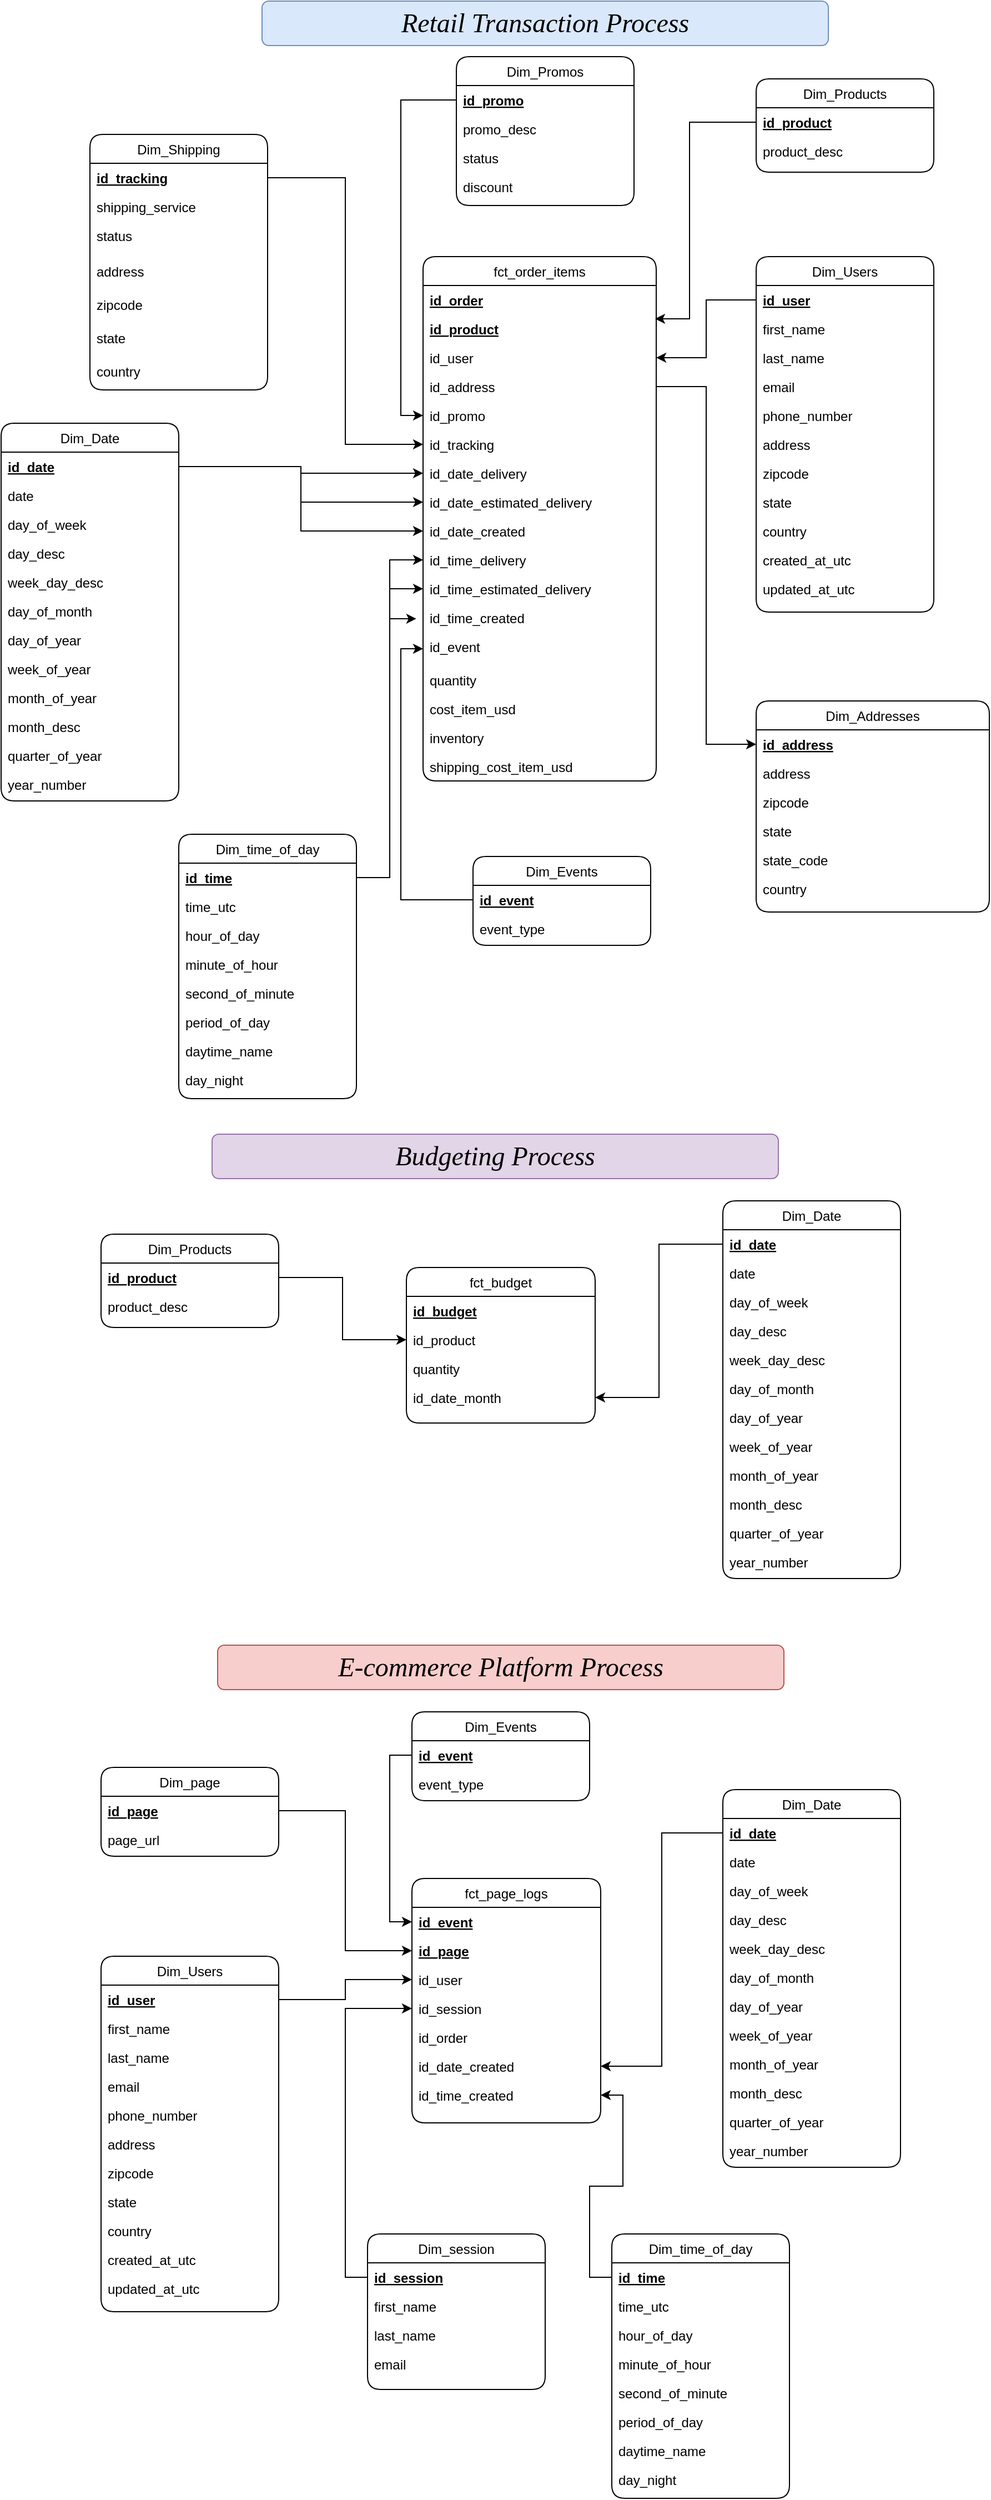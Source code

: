 <mxfile version="22.1.8" type="github">
  <diagram id="C5RBs43oDa-KdzZeNtuy" name="Page-1">
    <mxGraphModel dx="1434" dy="772" grid="1" gridSize="10" guides="1" tooltips="1" connect="1" arrows="1" fold="1" page="1" pageScale="1" pageWidth="1169" pageHeight="1654" background="none" math="0" shadow="0">
      <root>
        <mxCell id="WIyWlLk6GJQsqaUBKTNV-0" />
        <mxCell id="WIyWlLk6GJQsqaUBKTNV-1" parent="WIyWlLk6GJQsqaUBKTNV-0" />
        <mxCell id="zkfFHV4jXpPFQw0GAbJ--0" value="Dim_Users" style="swimlane;fontStyle=0;align=center;verticalAlign=top;childLayout=stackLayout;horizontal=1;startSize=26;horizontalStack=0;resizeParent=1;resizeLast=0;collapsible=1;marginBottom=0;rounded=1;shadow=0;strokeWidth=1;" parent="WIyWlLk6GJQsqaUBKTNV-1" vertex="1">
          <mxGeometry x="760" y="240" width="160" height="320" as="geometry">
            <mxRectangle x="230" y="140" width="160" height="26" as="alternateBounds" />
          </mxGeometry>
        </mxCell>
        <mxCell id="zkfFHV4jXpPFQw0GAbJ--1" value="id_user" style="text;align=left;verticalAlign=top;spacingLeft=4;spacingRight=4;overflow=hidden;rotatable=0;points=[[0,0.5],[1,0.5]];portConstraint=eastwest;fontStyle=5" parent="zkfFHV4jXpPFQw0GAbJ--0" vertex="1">
          <mxGeometry y="26" width="160" height="26" as="geometry" />
        </mxCell>
        <mxCell id="zkfFHV4jXpPFQw0GAbJ--2" value="first_name" style="text;align=left;verticalAlign=top;spacingLeft=4;spacingRight=4;overflow=hidden;rotatable=0;points=[[0,0.5],[1,0.5]];portConstraint=eastwest;rounded=0;shadow=0;html=0;" parent="zkfFHV4jXpPFQw0GAbJ--0" vertex="1">
          <mxGeometry y="52" width="160" height="26" as="geometry" />
        </mxCell>
        <mxCell id="zkfFHV4jXpPFQw0GAbJ--3" value="last_name" style="text;align=left;verticalAlign=top;spacingLeft=4;spacingRight=4;overflow=hidden;rotatable=0;points=[[0,0.5],[1,0.5]];portConstraint=eastwest;rounded=0;shadow=0;html=0;" parent="zkfFHV4jXpPFQw0GAbJ--0" vertex="1">
          <mxGeometry y="78" width="160" height="26" as="geometry" />
        </mxCell>
        <mxCell id="zkfFHV4jXpPFQw0GAbJ--5" value="email" style="text;align=left;verticalAlign=top;spacingLeft=4;spacingRight=4;overflow=hidden;rotatable=0;points=[[0,0.5],[1,0.5]];portConstraint=eastwest;" parent="zkfFHV4jXpPFQw0GAbJ--0" vertex="1">
          <mxGeometry y="104" width="160" height="26" as="geometry" />
        </mxCell>
        <mxCell id="i2FaCJpB0TcWr_fCpN1k-74" value="phone_number" style="text;align=left;verticalAlign=top;spacingLeft=4;spacingRight=4;overflow=hidden;rotatable=0;points=[[0,0.5],[1,0.5]];portConstraint=eastwest;" parent="zkfFHV4jXpPFQw0GAbJ--0" vertex="1">
          <mxGeometry y="130" width="160" height="26" as="geometry" />
        </mxCell>
        <mxCell id="i2FaCJpB0TcWr_fCpN1k-75" value="address" style="text;align=left;verticalAlign=top;spacingLeft=4;spacingRight=4;overflow=hidden;rotatable=0;points=[[0,0.5],[1,0.5]];portConstraint=eastwest;" parent="zkfFHV4jXpPFQw0GAbJ--0" vertex="1">
          <mxGeometry y="156" width="160" height="26" as="geometry" />
        </mxCell>
        <mxCell id="i2FaCJpB0TcWr_fCpN1k-76" value="zipcode" style="text;align=left;verticalAlign=top;spacingLeft=4;spacingRight=4;overflow=hidden;rotatable=0;points=[[0,0.5],[1,0.5]];portConstraint=eastwest;rounded=0;shadow=0;html=0;" parent="zkfFHV4jXpPFQw0GAbJ--0" vertex="1">
          <mxGeometry y="182" width="160" height="26" as="geometry" />
        </mxCell>
        <mxCell id="i2FaCJpB0TcWr_fCpN1k-77" value="state" style="text;align=left;verticalAlign=top;spacingLeft=4;spacingRight=4;overflow=hidden;rotatable=0;points=[[0,0.5],[1,0.5]];portConstraint=eastwest;rounded=0;shadow=0;html=0;" parent="zkfFHV4jXpPFQw0GAbJ--0" vertex="1">
          <mxGeometry y="208" width="160" height="26" as="geometry" />
        </mxCell>
        <mxCell id="i2FaCJpB0TcWr_fCpN1k-78" value="country" style="text;align=left;verticalAlign=top;spacingLeft=4;spacingRight=4;overflow=hidden;rotatable=0;points=[[0,0.5],[1,0.5]];portConstraint=eastwest;rounded=0;shadow=0;html=0;" parent="zkfFHV4jXpPFQw0GAbJ--0" vertex="1">
          <mxGeometry y="234" width="160" height="26" as="geometry" />
        </mxCell>
        <mxCell id="i2FaCJpB0TcWr_fCpN1k-79" value="created_at_utc" style="text;align=left;verticalAlign=top;spacingLeft=4;spacingRight=4;overflow=hidden;rotatable=0;points=[[0,0.5],[1,0.5]];portConstraint=eastwest;rounded=0;shadow=0;html=0;" parent="zkfFHV4jXpPFQw0GAbJ--0" vertex="1">
          <mxGeometry y="260" width="160" height="26" as="geometry" />
        </mxCell>
        <mxCell id="i2FaCJpB0TcWr_fCpN1k-80" value="updated_at_utc" style="text;align=left;verticalAlign=top;spacingLeft=4;spacingRight=4;overflow=hidden;rotatable=0;points=[[0,0.5],[1,0.5]];portConstraint=eastwest;rounded=0;shadow=0;html=0;" parent="zkfFHV4jXpPFQw0GAbJ--0" vertex="1">
          <mxGeometry y="286" width="160" height="26" as="geometry" />
        </mxCell>
        <mxCell id="zkfFHV4jXpPFQw0GAbJ--6" value="Dim_Promos" style="swimlane;fontStyle=0;align=center;verticalAlign=top;childLayout=stackLayout;horizontal=1;startSize=26;horizontalStack=0;resizeParent=1;resizeLast=0;collapsible=1;marginBottom=0;rounded=1;shadow=0;strokeWidth=1;" parent="WIyWlLk6GJQsqaUBKTNV-1" vertex="1">
          <mxGeometry x="490" y="60" width="160" height="134" as="geometry">
            <mxRectangle x="130" y="380" width="160" height="26" as="alternateBounds" />
          </mxGeometry>
        </mxCell>
        <mxCell id="zkfFHV4jXpPFQw0GAbJ--7" value="id_promo" style="text;align=left;verticalAlign=top;spacingLeft=4;spacingRight=4;overflow=hidden;rotatable=0;points=[[0,0.5],[1,0.5]];portConstraint=eastwest;fontStyle=5" parent="zkfFHV4jXpPFQw0GAbJ--6" vertex="1">
          <mxGeometry y="26" width="160" height="26" as="geometry" />
        </mxCell>
        <mxCell id="zkfFHV4jXpPFQw0GAbJ--8" value="promo_desc" style="text;align=left;verticalAlign=top;spacingLeft=4;spacingRight=4;overflow=hidden;rotatable=0;points=[[0,0.5],[1,0.5]];portConstraint=eastwest;rounded=0;shadow=0;html=0;" parent="zkfFHV4jXpPFQw0GAbJ--6" vertex="1">
          <mxGeometry y="52" width="160" height="26" as="geometry" />
        </mxCell>
        <mxCell id="zkfFHV4jXpPFQw0GAbJ--10" value="status" style="text;align=left;verticalAlign=top;spacingLeft=4;spacingRight=4;overflow=hidden;rotatable=0;points=[[0,0.5],[1,0.5]];portConstraint=eastwest;fontStyle=0" parent="zkfFHV4jXpPFQw0GAbJ--6" vertex="1">
          <mxGeometry y="78" width="160" height="26" as="geometry" />
        </mxCell>
        <mxCell id="zkfFHV4jXpPFQw0GAbJ--11" value="discount" style="text;align=left;verticalAlign=top;spacingLeft=4;spacingRight=4;overflow=hidden;rotatable=0;points=[[0,0.5],[1,0.5]];portConstraint=eastwest;fillColor=none;fontColor=#080808;" parent="zkfFHV4jXpPFQw0GAbJ--6" vertex="1">
          <mxGeometry y="104" width="160" height="26" as="geometry" />
        </mxCell>
        <mxCell id="zkfFHV4jXpPFQw0GAbJ--13" value="Dim_Products" style="swimlane;fontStyle=0;align=center;verticalAlign=top;childLayout=stackLayout;horizontal=1;startSize=26;horizontalStack=0;resizeParent=1;resizeLast=0;collapsible=1;marginBottom=0;rounded=1;shadow=0;strokeWidth=1;" parent="WIyWlLk6GJQsqaUBKTNV-1" vertex="1">
          <mxGeometry x="760" y="80" width="160" height="84" as="geometry">
            <mxRectangle x="340" y="380" width="170" height="26" as="alternateBounds" />
          </mxGeometry>
        </mxCell>
        <mxCell id="zkfFHV4jXpPFQw0GAbJ--14" value="id_product" style="text;align=left;verticalAlign=top;spacingLeft=4;spacingRight=4;overflow=hidden;rotatable=0;points=[[0,0.5],[1,0.5]];portConstraint=eastwest;fontStyle=5" parent="zkfFHV4jXpPFQw0GAbJ--13" vertex="1">
          <mxGeometry y="26" width="160" height="26" as="geometry" />
        </mxCell>
        <mxCell id="i2FaCJpB0TcWr_fCpN1k-72" value="product_desc" style="text;align=left;verticalAlign=top;spacingLeft=4;spacingRight=4;overflow=hidden;rotatable=0;points=[[0,0.5],[1,0.5]];portConstraint=eastwest;" parent="zkfFHV4jXpPFQw0GAbJ--13" vertex="1">
          <mxGeometry y="52" width="160" height="26" as="geometry" />
        </mxCell>
        <mxCell id="zkfFHV4jXpPFQw0GAbJ--17" value="Dim_Shipping" style="swimlane;fontStyle=0;align=center;verticalAlign=top;childLayout=stackLayout;horizontal=1;startSize=26;horizontalStack=0;resizeParent=1;resizeLast=0;collapsible=1;marginBottom=0;rounded=1;shadow=0;strokeWidth=1;" parent="WIyWlLk6GJQsqaUBKTNV-1" vertex="1">
          <mxGeometry x="160" y="130" width="160" height="230" as="geometry">
            <mxRectangle x="550" y="140" width="160" height="26" as="alternateBounds" />
          </mxGeometry>
        </mxCell>
        <mxCell id="zkfFHV4jXpPFQw0GAbJ--18" value="id_tracking" style="text;align=left;verticalAlign=top;spacingLeft=4;spacingRight=4;overflow=hidden;rotatable=0;points=[[0,0.5],[1,0.5]];portConstraint=eastwest;fontStyle=5" parent="zkfFHV4jXpPFQw0GAbJ--17" vertex="1">
          <mxGeometry y="26" width="160" height="26" as="geometry" />
        </mxCell>
        <mxCell id="zkfFHV4jXpPFQw0GAbJ--19" value="shipping_service" style="text;align=left;verticalAlign=top;spacingLeft=4;spacingRight=4;overflow=hidden;rotatable=0;points=[[0,0.5],[1,0.5]];portConstraint=eastwest;rounded=0;shadow=0;html=0;" parent="zkfFHV4jXpPFQw0GAbJ--17" vertex="1">
          <mxGeometry y="52" width="160" height="26" as="geometry" />
        </mxCell>
        <mxCell id="zkfFHV4jXpPFQw0GAbJ--20" value="status" style="text;align=left;verticalAlign=top;spacingLeft=4;spacingRight=4;overflow=hidden;rotatable=0;points=[[0,0.5],[1,0.5]];portConstraint=eastwest;rounded=0;shadow=0;html=0;" parent="zkfFHV4jXpPFQw0GAbJ--17" vertex="1">
          <mxGeometry y="78" width="160" height="32" as="geometry" />
        </mxCell>
        <mxCell id="lI-WsEFIjH9o6tWNf5eX-2" value="address" style="text;align=left;verticalAlign=top;spacingLeft=4;spacingRight=4;overflow=hidden;rotatable=0;points=[[0,0.5],[1,0.5]];portConstraint=eastwest;rounded=0;shadow=0;html=0;" parent="zkfFHV4jXpPFQw0GAbJ--17" vertex="1">
          <mxGeometry y="110" width="160" height="30" as="geometry" />
        </mxCell>
        <mxCell id="lI-WsEFIjH9o6tWNf5eX-3" value="zipcode" style="text;align=left;verticalAlign=top;spacingLeft=4;spacingRight=4;overflow=hidden;rotatable=0;points=[[0,0.5],[1,0.5]];portConstraint=eastwest;rounded=0;shadow=0;html=0;" parent="zkfFHV4jXpPFQw0GAbJ--17" vertex="1">
          <mxGeometry y="140" width="160" height="30" as="geometry" />
        </mxCell>
        <mxCell id="lI-WsEFIjH9o6tWNf5eX-4" value="state" style="text;align=left;verticalAlign=top;spacingLeft=4;spacingRight=4;overflow=hidden;rotatable=0;points=[[0,0.5],[1,0.5]];portConstraint=eastwest;rounded=0;shadow=0;html=0;" parent="zkfFHV4jXpPFQw0GAbJ--17" vertex="1">
          <mxGeometry y="170" width="160" height="30" as="geometry" />
        </mxCell>
        <mxCell id="lI-WsEFIjH9o6tWNf5eX-5" value="country" style="text;align=left;verticalAlign=top;spacingLeft=4;spacingRight=4;overflow=hidden;rotatable=0;points=[[0,0.5],[1,0.5]];portConstraint=eastwest;rounded=0;shadow=0;html=0;" parent="zkfFHV4jXpPFQw0GAbJ--17" vertex="1">
          <mxGeometry y="200" width="160" height="18" as="geometry" />
        </mxCell>
        <mxCell id="i2FaCJpB0TcWr_fCpN1k-39" value="Dim_Addresses" style="swimlane;fontStyle=0;align=center;verticalAlign=top;childLayout=stackLayout;horizontal=1;startSize=26;horizontalStack=0;resizeParent=1;resizeLast=0;collapsible=1;marginBottom=0;rounded=1;shadow=0;strokeWidth=1;" parent="WIyWlLk6GJQsqaUBKTNV-1" vertex="1">
          <mxGeometry x="760" y="640" width="210" height="190" as="geometry">
            <mxRectangle x="550" y="140" width="160" height="26" as="alternateBounds" />
          </mxGeometry>
        </mxCell>
        <mxCell id="i2FaCJpB0TcWr_fCpN1k-40" value="id_address" style="text;align=left;verticalAlign=top;spacingLeft=4;spacingRight=4;overflow=hidden;rotatable=0;points=[[0,0.5],[1,0.5]];portConstraint=eastwest;fontStyle=5" parent="i2FaCJpB0TcWr_fCpN1k-39" vertex="1">
          <mxGeometry y="26" width="210" height="26" as="geometry" />
        </mxCell>
        <mxCell id="i2FaCJpB0TcWr_fCpN1k-41" value="address" style="text;align=left;verticalAlign=top;spacingLeft=4;spacingRight=4;overflow=hidden;rotatable=0;points=[[0,0.5],[1,0.5]];portConstraint=eastwest;rounded=0;shadow=0;html=0;" parent="i2FaCJpB0TcWr_fCpN1k-39" vertex="1">
          <mxGeometry y="52" width="210" height="26" as="geometry" />
        </mxCell>
        <mxCell id="i2FaCJpB0TcWr_fCpN1k-42" value="zipcode" style="text;align=left;verticalAlign=top;spacingLeft=4;spacingRight=4;overflow=hidden;rotatable=0;points=[[0,0.5],[1,0.5]];portConstraint=eastwest;rounded=0;shadow=0;html=0;" parent="i2FaCJpB0TcWr_fCpN1k-39" vertex="1">
          <mxGeometry y="78" width="210" height="26" as="geometry" />
        </mxCell>
        <mxCell id="i2FaCJpB0TcWr_fCpN1k-43" value="state" style="text;align=left;verticalAlign=top;spacingLeft=4;spacingRight=4;overflow=hidden;rotatable=0;points=[[0,0.5],[1,0.5]];portConstraint=eastwest;rounded=0;shadow=0;html=0;" parent="i2FaCJpB0TcWr_fCpN1k-39" vertex="1">
          <mxGeometry y="104" width="210" height="26" as="geometry" />
        </mxCell>
        <mxCell id="i2FaCJpB0TcWr_fCpN1k-44" value="state_code" style="text;align=left;verticalAlign=top;spacingLeft=4;spacingRight=4;overflow=hidden;rotatable=0;points=[[0,0.5],[1,0.5]];portConstraint=eastwest;rounded=0;shadow=0;html=0;" parent="i2FaCJpB0TcWr_fCpN1k-39" vertex="1">
          <mxGeometry y="130" width="210" height="26" as="geometry" />
        </mxCell>
        <mxCell id="zwjrpBFtv3mf3SSOhnHo-60" value="country" style="text;align=left;verticalAlign=top;spacingLeft=4;spacingRight=4;overflow=hidden;rotatable=0;points=[[0,0.5],[1,0.5]];portConstraint=eastwest;rounded=0;shadow=0;html=0;" vertex="1" parent="i2FaCJpB0TcWr_fCpN1k-39">
          <mxGeometry y="156" width="210" height="26" as="geometry" />
        </mxCell>
        <mxCell id="i2FaCJpB0TcWr_fCpN1k-81" value="Dim_Date" style="swimlane;fontStyle=0;align=center;verticalAlign=top;childLayout=stackLayout;horizontal=1;startSize=26;horizontalStack=0;resizeParent=1;resizeLast=0;collapsible=1;marginBottom=0;rounded=1;shadow=0;strokeWidth=1;" parent="WIyWlLk6GJQsqaUBKTNV-1" vertex="1">
          <mxGeometry x="80" y="390" width="160" height="340" as="geometry">
            <mxRectangle x="230" y="140" width="160" height="26" as="alternateBounds" />
          </mxGeometry>
        </mxCell>
        <mxCell id="i2FaCJpB0TcWr_fCpN1k-82" value="id_date" style="text;align=left;verticalAlign=top;spacingLeft=4;spacingRight=4;overflow=hidden;rotatable=0;points=[[0,0.5],[1,0.5]];portConstraint=eastwest;fontStyle=5" parent="i2FaCJpB0TcWr_fCpN1k-81" vertex="1">
          <mxGeometry y="26" width="160" height="26" as="geometry" />
        </mxCell>
        <mxCell id="i2FaCJpB0TcWr_fCpN1k-83" value="date" style="text;align=left;verticalAlign=top;spacingLeft=4;spacingRight=4;overflow=hidden;rotatable=0;points=[[0,0.5],[1,0.5]];portConstraint=eastwest;rounded=0;shadow=0;html=0;" parent="i2FaCJpB0TcWr_fCpN1k-81" vertex="1">
          <mxGeometry y="52" width="160" height="26" as="geometry" />
        </mxCell>
        <mxCell id="i2FaCJpB0TcWr_fCpN1k-84" value="day_of_week" style="text;align=left;verticalAlign=top;spacingLeft=4;spacingRight=4;overflow=hidden;rotatable=0;points=[[0,0.5],[1,0.5]];portConstraint=eastwest;rounded=0;shadow=0;html=0;" parent="i2FaCJpB0TcWr_fCpN1k-81" vertex="1">
          <mxGeometry y="78" width="160" height="26" as="geometry" />
        </mxCell>
        <mxCell id="i2FaCJpB0TcWr_fCpN1k-85" value="day_desc" style="text;align=left;verticalAlign=top;spacingLeft=4;spacingRight=4;overflow=hidden;rotatable=0;points=[[0,0.5],[1,0.5]];portConstraint=eastwest;" parent="i2FaCJpB0TcWr_fCpN1k-81" vertex="1">
          <mxGeometry y="104" width="160" height="26" as="geometry" />
        </mxCell>
        <mxCell id="i2FaCJpB0TcWr_fCpN1k-86" value="week_day_desc" style="text;align=left;verticalAlign=top;spacingLeft=4;spacingRight=4;overflow=hidden;rotatable=0;points=[[0,0.5],[1,0.5]];portConstraint=eastwest;" parent="i2FaCJpB0TcWr_fCpN1k-81" vertex="1">
          <mxGeometry y="130" width="160" height="26" as="geometry" />
        </mxCell>
        <mxCell id="i2FaCJpB0TcWr_fCpN1k-87" value="day_of_month" style="text;align=left;verticalAlign=top;spacingLeft=4;spacingRight=4;overflow=hidden;rotatable=0;points=[[0,0.5],[1,0.5]];portConstraint=eastwest;" parent="i2FaCJpB0TcWr_fCpN1k-81" vertex="1">
          <mxGeometry y="156" width="160" height="26" as="geometry" />
        </mxCell>
        <mxCell id="i2FaCJpB0TcWr_fCpN1k-88" value="day_of_year" style="text;align=left;verticalAlign=top;spacingLeft=4;spacingRight=4;overflow=hidden;rotatable=0;points=[[0,0.5],[1,0.5]];portConstraint=eastwest;rounded=0;shadow=0;html=0;" parent="i2FaCJpB0TcWr_fCpN1k-81" vertex="1">
          <mxGeometry y="182" width="160" height="26" as="geometry" />
        </mxCell>
        <mxCell id="seoVJXVOzfk40BGgLGnf-0" value="week_of_year" style="text;align=left;verticalAlign=top;spacingLeft=4;spacingRight=4;overflow=hidden;rotatable=0;points=[[0,0.5],[1,0.5]];portConstraint=eastwest;rounded=0;shadow=0;html=0;" parent="i2FaCJpB0TcWr_fCpN1k-81" vertex="1">
          <mxGeometry y="208" width="160" height="26" as="geometry" />
        </mxCell>
        <mxCell id="seoVJXVOzfk40BGgLGnf-2" value="month_of_year" style="text;align=left;verticalAlign=top;spacingLeft=4;spacingRight=4;overflow=hidden;rotatable=0;points=[[0,0.5],[1,0.5]];portConstraint=eastwest;rounded=0;shadow=0;html=0;" parent="i2FaCJpB0TcWr_fCpN1k-81" vertex="1">
          <mxGeometry y="234" width="160" height="26" as="geometry" />
        </mxCell>
        <mxCell id="seoVJXVOzfk40BGgLGnf-3" value="month_desc" style="text;align=left;verticalAlign=top;spacingLeft=4;spacingRight=4;overflow=hidden;rotatable=0;points=[[0,0.5],[1,0.5]];portConstraint=eastwest;rounded=0;shadow=0;html=0;" parent="i2FaCJpB0TcWr_fCpN1k-81" vertex="1">
          <mxGeometry y="260" width="160" height="26" as="geometry" />
        </mxCell>
        <mxCell id="seoVJXVOzfk40BGgLGnf-1" value="quarter_of_year" style="text;align=left;verticalAlign=top;spacingLeft=4;spacingRight=4;overflow=hidden;rotatable=0;points=[[0,0.5],[1,0.5]];portConstraint=eastwest;rounded=0;shadow=0;html=0;" parent="i2FaCJpB0TcWr_fCpN1k-81" vertex="1">
          <mxGeometry y="286" width="160" height="26" as="geometry" />
        </mxCell>
        <mxCell id="seoVJXVOzfk40BGgLGnf-4" value="year_number" style="text;align=left;verticalAlign=top;spacingLeft=4;spacingRight=4;overflow=hidden;rotatable=0;points=[[0,0.5],[1,0.5]];portConstraint=eastwest;rounded=0;shadow=0;html=0;" parent="i2FaCJpB0TcWr_fCpN1k-81" vertex="1">
          <mxGeometry y="312" width="160" height="26" as="geometry" />
        </mxCell>
        <mxCell id="i2FaCJpB0TcWr_fCpN1k-115" value="" style="group;labelBackgroundColor=#1d29d3;" parent="WIyWlLk6GJQsqaUBKTNV-1" vertex="1" connectable="0">
          <mxGeometry x="410" y="240" width="260" height="470" as="geometry" />
        </mxCell>
        <mxCell id="i2FaCJpB0TcWr_fCpN1k-28" value="fct_order_items" style="swimlane;fontStyle=0;align=center;verticalAlign=top;childLayout=stackLayout;horizontal=1;startSize=26;horizontalStack=0;resizeParent=1;resizeLast=0;collapsible=1;marginBottom=0;rounded=1;shadow=0;strokeWidth=1;labelBackgroundColor=none;labelBorderColor=none;" parent="i2FaCJpB0TcWr_fCpN1k-115" vertex="1">
          <mxGeometry x="50" width="210" height="472" as="geometry">
            <mxRectangle x="550" y="140" width="160" height="26" as="alternateBounds" />
          </mxGeometry>
        </mxCell>
        <mxCell id="i2FaCJpB0TcWr_fCpN1k-29" value="id_order" style="text;align=left;verticalAlign=top;spacingLeft=4;spacingRight=4;overflow=hidden;rotatable=0;points=[[0,0.5],[1,0.5]];portConstraint=eastwest;fontStyle=5" parent="i2FaCJpB0TcWr_fCpN1k-28" vertex="1">
          <mxGeometry y="26" width="210" height="26" as="geometry" />
        </mxCell>
        <mxCell id="i2FaCJpB0TcWr_fCpN1k-30" value="id_product" style="text;align=left;verticalAlign=top;spacingLeft=4;spacingRight=4;overflow=hidden;rotatable=0;points=[[0,0.5],[1,0.5]];portConstraint=eastwest;rounded=0;shadow=0;html=0;fontStyle=5" parent="i2FaCJpB0TcWr_fCpN1k-28" vertex="1">
          <mxGeometry y="52" width="210" height="26" as="geometry" />
        </mxCell>
        <mxCell id="i2FaCJpB0TcWr_fCpN1k-31" value="id_user" style="text;align=left;verticalAlign=top;spacingLeft=4;spacingRight=4;overflow=hidden;rotatable=0;points=[[0,0.5],[1,0.5]];portConstraint=eastwest;rounded=0;shadow=0;html=0;" parent="i2FaCJpB0TcWr_fCpN1k-28" vertex="1">
          <mxGeometry y="78" width="210" height="26" as="geometry" />
        </mxCell>
        <mxCell id="i2FaCJpB0TcWr_fCpN1k-32" value="id_address" style="text;align=left;verticalAlign=top;spacingLeft=4;spacingRight=4;overflow=hidden;rotatable=0;points=[[0,0.5],[1,0.5]];portConstraint=eastwest;rounded=0;shadow=0;html=0;" parent="i2FaCJpB0TcWr_fCpN1k-28" vertex="1">
          <mxGeometry y="104" width="210" height="26" as="geometry" />
        </mxCell>
        <mxCell id="i2FaCJpB0TcWr_fCpN1k-33" value="id_promo" style="text;align=left;verticalAlign=top;spacingLeft=4;spacingRight=4;overflow=hidden;rotatable=0;points=[[0,0.5],[1,0.5]];portConstraint=eastwest;rounded=0;shadow=0;html=0;" parent="i2FaCJpB0TcWr_fCpN1k-28" vertex="1">
          <mxGeometry y="130" width="210" height="26" as="geometry" />
        </mxCell>
        <mxCell id="i2FaCJpB0TcWr_fCpN1k-36" value="id_tracking" style="text;align=left;verticalAlign=top;spacingLeft=4;spacingRight=4;overflow=hidden;rotatable=0;points=[[0,0.5],[1,0.5]];portConstraint=eastwest;" parent="i2FaCJpB0TcWr_fCpN1k-28" vertex="1">
          <mxGeometry y="156" width="210" height="26" as="geometry" />
        </mxCell>
        <mxCell id="i2FaCJpB0TcWr_fCpN1k-35" value="id_date_delivery" style="text;align=left;verticalAlign=top;spacingLeft=4;spacingRight=4;overflow=hidden;rotatable=0;points=[[0,0.5],[1,0.5]];portConstraint=eastwest;" parent="i2FaCJpB0TcWr_fCpN1k-28" vertex="1">
          <mxGeometry y="182" width="210" height="26" as="geometry" />
        </mxCell>
        <mxCell id="i2FaCJpB0TcWr_fCpN1k-37" value="id_date_estimated_delivery" style="text;align=left;verticalAlign=top;spacingLeft=4;spacingRight=4;overflow=hidden;rotatable=0;points=[[0,0.5],[1,0.5]];portConstraint=eastwest;" parent="i2FaCJpB0TcWr_fCpN1k-28" vertex="1">
          <mxGeometry y="208" width="210" height="26" as="geometry" />
        </mxCell>
        <mxCell id="i2FaCJpB0TcWr_fCpN1k-49" value="id_date_created" style="text;align=left;verticalAlign=top;spacingLeft=4;spacingRight=4;overflow=hidden;rotatable=0;points=[[0,0.5],[1,0.5]];portConstraint=eastwest;strokeColor=none;" parent="i2FaCJpB0TcWr_fCpN1k-28" vertex="1">
          <mxGeometry y="234" width="210" height="26" as="geometry" />
        </mxCell>
        <mxCell id="mUMttFHbYUwzxIuWsMn8-22" value="id_time_delivery" style="text;align=left;verticalAlign=top;spacingLeft=4;spacingRight=4;overflow=hidden;rotatable=0;points=[[0,0.5],[1,0.5]];portConstraint=eastwest;" parent="i2FaCJpB0TcWr_fCpN1k-28" vertex="1">
          <mxGeometry y="260" width="210" height="26" as="geometry" />
        </mxCell>
        <mxCell id="mUMttFHbYUwzxIuWsMn8-23" value="id_time_estimated_delivery" style="text;align=left;verticalAlign=top;spacingLeft=4;spacingRight=4;overflow=hidden;rotatable=0;points=[[0,0.5],[1,0.5]];portConstraint=eastwest;" parent="i2FaCJpB0TcWr_fCpN1k-28" vertex="1">
          <mxGeometry y="286" width="210" height="26" as="geometry" />
        </mxCell>
        <mxCell id="mUMttFHbYUwzxIuWsMn8-24" value="id_time_created" style="text;align=left;verticalAlign=top;spacingLeft=4;spacingRight=4;overflow=hidden;rotatable=0;points=[[0,0.5],[1,0.5]];portConstraint=eastwest;strokeColor=none;" parent="i2FaCJpB0TcWr_fCpN1k-28" vertex="1">
          <mxGeometry y="312" width="210" height="26" as="geometry" />
        </mxCell>
        <mxCell id="i2FaCJpB0TcWr_fCpN1k-164" value="id_event" style="text;align=left;verticalAlign=top;spacingLeft=4;spacingRight=4;overflow=hidden;rotatable=0;points=[[0,0.5],[1,0.5]];portConstraint=eastwest;strokeColor=none;" parent="i2FaCJpB0TcWr_fCpN1k-28" vertex="1">
          <mxGeometry y="338" width="210" height="30" as="geometry" />
        </mxCell>
        <mxCell id="i2FaCJpB0TcWr_fCpN1k-158" value="quantity" style="text;align=left;verticalAlign=top;spacingLeft=4;spacingRight=4;overflow=hidden;rotatable=0;points=[[0,0.5],[1,0.5]];portConstraint=eastwest;strokeColor=none;" parent="i2FaCJpB0TcWr_fCpN1k-28" vertex="1">
          <mxGeometry y="368" width="210" height="26" as="geometry" />
        </mxCell>
        <mxCell id="i2FaCJpB0TcWr_fCpN1k-159" value="cost_item_usd" style="text;align=left;verticalAlign=top;spacingLeft=4;spacingRight=4;overflow=hidden;rotatable=0;points=[[0,0.5],[1,0.5]];portConstraint=eastwest;" parent="i2FaCJpB0TcWr_fCpN1k-28" vertex="1">
          <mxGeometry y="394" width="210" height="26" as="geometry" />
        </mxCell>
        <mxCell id="i2FaCJpB0TcWr_fCpN1k-160" value="inventory" style="text;align=left;verticalAlign=top;spacingLeft=4;spacingRight=4;overflow=hidden;rotatable=0;points=[[0,0.5],[1,0.5]];portConstraint=eastwest;" parent="i2FaCJpB0TcWr_fCpN1k-28" vertex="1">
          <mxGeometry y="420" width="210" height="26" as="geometry" />
        </mxCell>
        <mxCell id="i2FaCJpB0TcWr_fCpN1k-162" value="shipping_cost_item_usd" style="text;align=left;verticalAlign=top;spacingLeft=4;spacingRight=4;overflow=hidden;rotatable=0;points=[[0,0.5],[1,0.5]];portConstraint=eastwest;" parent="i2FaCJpB0TcWr_fCpN1k-28" vertex="1">
          <mxGeometry y="446" width="210" height="26" as="geometry" />
        </mxCell>
        <mxCell id="i2FaCJpB0TcWr_fCpN1k-118" style="edgeStyle=orthogonalEdgeStyle;rounded=0;orthogonalLoop=1;jettySize=auto;html=1;exitX=1;exitY=0.5;exitDx=0;exitDy=0;entryX=0;entryY=0.5;entryDx=0;entryDy=0;" parent="WIyWlLk6GJQsqaUBKTNV-1" source="i2FaCJpB0TcWr_fCpN1k-32" target="i2FaCJpB0TcWr_fCpN1k-40" edge="1">
          <mxGeometry relative="1" as="geometry" />
        </mxCell>
        <mxCell id="i2FaCJpB0TcWr_fCpN1k-137" value="Dim_Events" style="swimlane;fontStyle=0;align=center;verticalAlign=top;childLayout=stackLayout;horizontal=1;startSize=26;horizontalStack=0;resizeParent=1;resizeLast=0;collapsible=1;marginBottom=0;rounded=1;shadow=0;strokeWidth=1;" parent="WIyWlLk6GJQsqaUBKTNV-1" vertex="1">
          <mxGeometry x="450" y="1550" width="160" height="80" as="geometry">
            <mxRectangle x="230" y="140" width="160" height="26" as="alternateBounds" />
          </mxGeometry>
        </mxCell>
        <mxCell id="i2FaCJpB0TcWr_fCpN1k-138" value="id_event" style="text;align=left;verticalAlign=top;spacingLeft=4;spacingRight=4;overflow=hidden;rotatable=0;points=[[0,0.5],[1,0.5]];portConstraint=eastwest;fontStyle=5" parent="i2FaCJpB0TcWr_fCpN1k-137" vertex="1">
          <mxGeometry y="26" width="160" height="26" as="geometry" />
        </mxCell>
        <mxCell id="i2FaCJpB0TcWr_fCpN1k-140" value="event_type" style="text;align=left;verticalAlign=top;spacingLeft=4;spacingRight=4;overflow=hidden;rotatable=0;points=[[0,0.5],[1,0.5]];portConstraint=eastwest;rounded=0;shadow=0;html=0;" parent="i2FaCJpB0TcWr_fCpN1k-137" vertex="1">
          <mxGeometry y="52" width="160" height="26" as="geometry" />
        </mxCell>
        <mxCell id="i2FaCJpB0TcWr_fCpN1k-169" value="fct_budget" style="swimlane;fontStyle=0;align=center;verticalAlign=top;childLayout=stackLayout;horizontal=1;startSize=26;horizontalStack=0;resizeParent=1;resizeLast=0;collapsible=1;marginBottom=0;rounded=1;shadow=0;strokeWidth=1;" parent="WIyWlLk6GJQsqaUBKTNV-1" vertex="1">
          <mxGeometry x="445" y="1150" width="170" height="140" as="geometry">
            <mxRectangle x="550" y="140" width="160" height="26" as="alternateBounds" />
          </mxGeometry>
        </mxCell>
        <mxCell id="i2FaCJpB0TcWr_fCpN1k-171" value="id_budget" style="text;align=left;verticalAlign=top;spacingLeft=4;spacingRight=4;overflow=hidden;rotatable=0;points=[[0,0.5],[1,0.5]];portConstraint=eastwest;rounded=0;shadow=0;html=0;fontStyle=5" parent="i2FaCJpB0TcWr_fCpN1k-169" vertex="1">
          <mxGeometry y="26" width="170" height="26" as="geometry" />
        </mxCell>
        <mxCell id="i2FaCJpB0TcWr_fCpN1k-170" value="id_product" style="text;align=left;verticalAlign=top;spacingLeft=4;spacingRight=4;overflow=hidden;rotatable=0;points=[[0,0.5],[1,0.5]];portConstraint=eastwest;fontStyle=0" parent="i2FaCJpB0TcWr_fCpN1k-169" vertex="1">
          <mxGeometry y="52" width="170" height="26" as="geometry" />
        </mxCell>
        <mxCell id="i2FaCJpB0TcWr_fCpN1k-172" value="quantity" style="text;align=left;verticalAlign=top;spacingLeft=4;spacingRight=4;overflow=hidden;rotatable=0;points=[[0,0.5],[1,0.5]];portConstraint=eastwest;rounded=0;shadow=0;html=0;" parent="i2FaCJpB0TcWr_fCpN1k-169" vertex="1">
          <mxGeometry y="78" width="170" height="26" as="geometry" />
        </mxCell>
        <mxCell id="mUMttFHbYUwzxIuWsMn8-0" value="id_date_month" style="text;align=left;verticalAlign=top;spacingLeft=4;spacingRight=4;overflow=hidden;rotatable=0;points=[[0,0.5],[1,0.5]];portConstraint=eastwest;rounded=0;shadow=0;html=0;" parent="i2FaCJpB0TcWr_fCpN1k-169" vertex="1">
          <mxGeometry y="104" width="170" height="26" as="geometry" />
        </mxCell>
        <mxCell id="seoVJXVOzfk40BGgLGnf-5" value="Dim_time_of_day" style="swimlane;fontStyle=0;align=center;verticalAlign=top;childLayout=stackLayout;horizontal=1;startSize=26;horizontalStack=0;resizeParent=1;resizeLast=0;collapsible=1;marginBottom=0;rounded=1;shadow=0;strokeWidth=1;" parent="WIyWlLk6GJQsqaUBKTNV-1" vertex="1">
          <mxGeometry x="240" y="760" width="160" height="238" as="geometry">
            <mxRectangle x="230" y="140" width="160" height="26" as="alternateBounds" />
          </mxGeometry>
        </mxCell>
        <mxCell id="seoVJXVOzfk40BGgLGnf-6" value="id_time" style="text;align=left;verticalAlign=top;spacingLeft=4;spacingRight=4;overflow=hidden;rotatable=0;points=[[0,0.5],[1,0.5]];portConstraint=eastwest;fontStyle=5" parent="seoVJXVOzfk40BGgLGnf-5" vertex="1">
          <mxGeometry y="26" width="160" height="26" as="geometry" />
        </mxCell>
        <mxCell id="seoVJXVOzfk40BGgLGnf-7" value="time_utc" style="text;align=left;verticalAlign=top;spacingLeft=4;spacingRight=4;overflow=hidden;rotatable=0;points=[[0,0.5],[1,0.5]];portConstraint=eastwest;rounded=0;shadow=0;html=0;" parent="seoVJXVOzfk40BGgLGnf-5" vertex="1">
          <mxGeometry y="52" width="160" height="26" as="geometry" />
        </mxCell>
        <mxCell id="seoVJXVOzfk40BGgLGnf-8" value="hour_of_day" style="text;align=left;verticalAlign=top;spacingLeft=4;spacingRight=4;overflow=hidden;rotatable=0;points=[[0,0.5],[1,0.5]];portConstraint=eastwest;rounded=0;shadow=0;html=0;" parent="seoVJXVOzfk40BGgLGnf-5" vertex="1">
          <mxGeometry y="78" width="160" height="26" as="geometry" />
        </mxCell>
        <mxCell id="seoVJXVOzfk40BGgLGnf-9" value="minute_of_hour" style="text;align=left;verticalAlign=top;spacingLeft=4;spacingRight=4;overflow=hidden;rotatable=0;points=[[0,0.5],[1,0.5]];portConstraint=eastwest;" parent="seoVJXVOzfk40BGgLGnf-5" vertex="1">
          <mxGeometry y="104" width="160" height="26" as="geometry" />
        </mxCell>
        <mxCell id="seoVJXVOzfk40BGgLGnf-10" value="second_of_minute" style="text;align=left;verticalAlign=top;spacingLeft=4;spacingRight=4;overflow=hidden;rotatable=0;points=[[0,0.5],[1,0.5]];portConstraint=eastwest;" parent="seoVJXVOzfk40BGgLGnf-5" vertex="1">
          <mxGeometry y="130" width="160" height="26" as="geometry" />
        </mxCell>
        <mxCell id="seoVJXVOzfk40BGgLGnf-11" value="period_of_day" style="text;align=left;verticalAlign=top;spacingLeft=4;spacingRight=4;overflow=hidden;rotatable=0;points=[[0,0.5],[1,0.5]];portConstraint=eastwest;" parent="seoVJXVOzfk40BGgLGnf-5" vertex="1">
          <mxGeometry y="156" width="160" height="26" as="geometry" />
        </mxCell>
        <mxCell id="seoVJXVOzfk40BGgLGnf-12" value="daytime_name" style="text;align=left;verticalAlign=top;spacingLeft=4;spacingRight=4;overflow=hidden;rotatable=0;points=[[0,0.5],[1,0.5]];portConstraint=eastwest;rounded=0;shadow=0;html=0;" parent="seoVJXVOzfk40BGgLGnf-5" vertex="1">
          <mxGeometry y="182" width="160" height="26" as="geometry" />
        </mxCell>
        <mxCell id="seoVJXVOzfk40BGgLGnf-13" value="day_night" style="text;align=left;verticalAlign=top;spacingLeft=4;spacingRight=4;overflow=hidden;rotatable=0;points=[[0,0.5],[1,0.5]];portConstraint=eastwest;rounded=0;shadow=0;html=0;" parent="seoVJXVOzfk40BGgLGnf-5" vertex="1">
          <mxGeometry y="208" width="160" height="26" as="geometry" />
        </mxCell>
        <mxCell id="mUMttFHbYUwzxIuWsMn8-1" value="Dim_Date" style="swimlane;fontStyle=0;align=center;verticalAlign=top;childLayout=stackLayout;horizontal=1;startSize=26;horizontalStack=0;resizeParent=1;resizeLast=0;collapsible=1;marginBottom=0;rounded=1;shadow=0;strokeWidth=1;" parent="WIyWlLk6GJQsqaUBKTNV-1" vertex="1">
          <mxGeometry x="730" y="1090" width="160" height="340" as="geometry">
            <mxRectangle x="230" y="140" width="160" height="26" as="alternateBounds" />
          </mxGeometry>
        </mxCell>
        <mxCell id="mUMttFHbYUwzxIuWsMn8-2" value="id_date" style="text;align=left;verticalAlign=top;spacingLeft=4;spacingRight=4;overflow=hidden;rotatable=0;points=[[0,0.5],[1,0.5]];portConstraint=eastwest;fontStyle=5" parent="mUMttFHbYUwzxIuWsMn8-1" vertex="1">
          <mxGeometry y="26" width="160" height="26" as="geometry" />
        </mxCell>
        <mxCell id="mUMttFHbYUwzxIuWsMn8-3" value="date" style="text;align=left;verticalAlign=top;spacingLeft=4;spacingRight=4;overflow=hidden;rotatable=0;points=[[0,0.5],[1,0.5]];portConstraint=eastwest;rounded=0;shadow=0;html=0;" parent="mUMttFHbYUwzxIuWsMn8-1" vertex="1">
          <mxGeometry y="52" width="160" height="26" as="geometry" />
        </mxCell>
        <mxCell id="mUMttFHbYUwzxIuWsMn8-4" value="day_of_week" style="text;align=left;verticalAlign=top;spacingLeft=4;spacingRight=4;overflow=hidden;rotatable=0;points=[[0,0.5],[1,0.5]];portConstraint=eastwest;rounded=0;shadow=0;html=0;" parent="mUMttFHbYUwzxIuWsMn8-1" vertex="1">
          <mxGeometry y="78" width="160" height="26" as="geometry" />
        </mxCell>
        <mxCell id="mUMttFHbYUwzxIuWsMn8-5" value="day_desc" style="text;align=left;verticalAlign=top;spacingLeft=4;spacingRight=4;overflow=hidden;rotatable=0;points=[[0,0.5],[1,0.5]];portConstraint=eastwest;" parent="mUMttFHbYUwzxIuWsMn8-1" vertex="1">
          <mxGeometry y="104" width="160" height="26" as="geometry" />
        </mxCell>
        <mxCell id="mUMttFHbYUwzxIuWsMn8-6" value="week_day_desc" style="text;align=left;verticalAlign=top;spacingLeft=4;spacingRight=4;overflow=hidden;rotatable=0;points=[[0,0.5],[1,0.5]];portConstraint=eastwest;" parent="mUMttFHbYUwzxIuWsMn8-1" vertex="1">
          <mxGeometry y="130" width="160" height="26" as="geometry" />
        </mxCell>
        <mxCell id="mUMttFHbYUwzxIuWsMn8-7" value="day_of_month" style="text;align=left;verticalAlign=top;spacingLeft=4;spacingRight=4;overflow=hidden;rotatable=0;points=[[0,0.5],[1,0.5]];portConstraint=eastwest;" parent="mUMttFHbYUwzxIuWsMn8-1" vertex="1">
          <mxGeometry y="156" width="160" height="26" as="geometry" />
        </mxCell>
        <mxCell id="mUMttFHbYUwzxIuWsMn8-8" value="day_of_year" style="text;align=left;verticalAlign=top;spacingLeft=4;spacingRight=4;overflow=hidden;rotatable=0;points=[[0,0.5],[1,0.5]];portConstraint=eastwest;rounded=0;shadow=0;html=0;" parent="mUMttFHbYUwzxIuWsMn8-1" vertex="1">
          <mxGeometry y="182" width="160" height="26" as="geometry" />
        </mxCell>
        <mxCell id="mUMttFHbYUwzxIuWsMn8-9" value="week_of_year" style="text;align=left;verticalAlign=top;spacingLeft=4;spacingRight=4;overflow=hidden;rotatable=0;points=[[0,0.5],[1,0.5]];portConstraint=eastwest;rounded=0;shadow=0;html=0;" parent="mUMttFHbYUwzxIuWsMn8-1" vertex="1">
          <mxGeometry y="208" width="160" height="26" as="geometry" />
        </mxCell>
        <mxCell id="mUMttFHbYUwzxIuWsMn8-10" value="month_of_year" style="text;align=left;verticalAlign=top;spacingLeft=4;spacingRight=4;overflow=hidden;rotatable=0;points=[[0,0.5],[1,0.5]];portConstraint=eastwest;rounded=0;shadow=0;html=0;" parent="mUMttFHbYUwzxIuWsMn8-1" vertex="1">
          <mxGeometry y="234" width="160" height="26" as="geometry" />
        </mxCell>
        <mxCell id="mUMttFHbYUwzxIuWsMn8-11" value="month_desc" style="text;align=left;verticalAlign=top;spacingLeft=4;spacingRight=4;overflow=hidden;rotatable=0;points=[[0,0.5],[1,0.5]];portConstraint=eastwest;rounded=0;shadow=0;html=0;" parent="mUMttFHbYUwzxIuWsMn8-1" vertex="1">
          <mxGeometry y="260" width="160" height="26" as="geometry" />
        </mxCell>
        <mxCell id="mUMttFHbYUwzxIuWsMn8-12" value="quarter_of_year" style="text;align=left;verticalAlign=top;spacingLeft=4;spacingRight=4;overflow=hidden;rotatable=0;points=[[0,0.5],[1,0.5]];portConstraint=eastwest;rounded=0;shadow=0;html=0;" parent="mUMttFHbYUwzxIuWsMn8-1" vertex="1">
          <mxGeometry y="286" width="160" height="26" as="geometry" />
        </mxCell>
        <mxCell id="mUMttFHbYUwzxIuWsMn8-13" value="year_number" style="text;align=left;verticalAlign=top;spacingLeft=4;spacingRight=4;overflow=hidden;rotatable=0;points=[[0,0.5],[1,0.5]];portConstraint=eastwest;rounded=0;shadow=0;html=0;" parent="mUMttFHbYUwzxIuWsMn8-1" vertex="1">
          <mxGeometry y="312" width="160" height="26" as="geometry" />
        </mxCell>
        <mxCell id="mUMttFHbYUwzxIuWsMn8-14" value="Dim_Products" style="swimlane;fontStyle=0;align=center;verticalAlign=top;childLayout=stackLayout;horizontal=1;startSize=26;horizontalStack=0;resizeParent=1;resizeLast=0;collapsible=1;marginBottom=0;rounded=1;shadow=0;strokeWidth=1;" parent="WIyWlLk6GJQsqaUBKTNV-1" vertex="1">
          <mxGeometry x="170" y="1120" width="160" height="84" as="geometry">
            <mxRectangle x="340" y="380" width="170" height="26" as="alternateBounds" />
          </mxGeometry>
        </mxCell>
        <mxCell id="mUMttFHbYUwzxIuWsMn8-15" value="id_product" style="text;align=left;verticalAlign=top;spacingLeft=4;spacingRight=4;overflow=hidden;rotatable=0;points=[[0,0.5],[1,0.5]];portConstraint=eastwest;fontStyle=5" parent="mUMttFHbYUwzxIuWsMn8-14" vertex="1">
          <mxGeometry y="26" width="160" height="26" as="geometry" />
        </mxCell>
        <mxCell id="mUMttFHbYUwzxIuWsMn8-16" value="product_desc" style="text;align=left;verticalAlign=top;spacingLeft=4;spacingRight=4;overflow=hidden;rotatable=0;points=[[0,0.5],[1,0.5]];portConstraint=eastwest;" parent="mUMttFHbYUwzxIuWsMn8-14" vertex="1">
          <mxGeometry y="52" width="160" height="26" as="geometry" />
        </mxCell>
        <mxCell id="zwjrpBFtv3mf3SSOhnHo-0" value="fct_page_logs" style="swimlane;fontStyle=0;align=center;verticalAlign=top;childLayout=stackLayout;horizontal=1;startSize=26;horizontalStack=0;resizeParent=1;resizeLast=0;collapsible=1;marginBottom=0;rounded=1;shadow=0;strokeWidth=1;" vertex="1" parent="WIyWlLk6GJQsqaUBKTNV-1">
          <mxGeometry x="450" y="1700" width="170" height="220" as="geometry">
            <mxRectangle x="550" y="140" width="160" height="26" as="alternateBounds" />
          </mxGeometry>
        </mxCell>
        <mxCell id="zwjrpBFtv3mf3SSOhnHo-1" value="id_event" style="text;align=left;verticalAlign=top;spacingLeft=4;spacingRight=4;overflow=hidden;rotatable=0;points=[[0,0.5],[1,0.5]];portConstraint=eastwest;rounded=0;shadow=0;html=0;fontStyle=5" vertex="1" parent="zwjrpBFtv3mf3SSOhnHo-0">
          <mxGeometry y="26" width="170" height="26" as="geometry" />
        </mxCell>
        <mxCell id="zwjrpBFtv3mf3SSOhnHo-2" value="id_page" style="text;align=left;verticalAlign=top;spacingLeft=4;spacingRight=4;overflow=hidden;rotatable=0;points=[[0,0.5],[1,0.5]];portConstraint=eastwest;fontStyle=5" vertex="1" parent="zwjrpBFtv3mf3SSOhnHo-0">
          <mxGeometry y="52" width="170" height="26" as="geometry" />
        </mxCell>
        <mxCell id="zwjrpBFtv3mf3SSOhnHo-3" value="id_user" style="text;align=left;verticalAlign=top;spacingLeft=4;spacingRight=4;overflow=hidden;rotatable=0;points=[[0,0.5],[1,0.5]];portConstraint=eastwest;rounded=0;shadow=0;html=0;" vertex="1" parent="zwjrpBFtv3mf3SSOhnHo-0">
          <mxGeometry y="78" width="170" height="26" as="geometry" />
        </mxCell>
        <mxCell id="zwjrpBFtv3mf3SSOhnHo-4" value="id_session" style="text;align=left;verticalAlign=top;spacingLeft=4;spacingRight=4;overflow=hidden;rotatable=0;points=[[0,0.5],[1,0.5]];portConstraint=eastwest;rounded=0;shadow=0;html=0;" vertex="1" parent="zwjrpBFtv3mf3SSOhnHo-0">
          <mxGeometry y="104" width="170" height="26" as="geometry" />
        </mxCell>
        <mxCell id="zwjrpBFtv3mf3SSOhnHo-28" value="id_order" style="text;align=left;verticalAlign=top;spacingLeft=4;spacingRight=4;overflow=hidden;rotatable=0;points=[[0,0.5],[1,0.5]];portConstraint=eastwest;rounded=0;shadow=0;html=0;" vertex="1" parent="zwjrpBFtv3mf3SSOhnHo-0">
          <mxGeometry y="130" width="170" height="26" as="geometry" />
        </mxCell>
        <mxCell id="zwjrpBFtv3mf3SSOhnHo-30" value="id_date_created" style="text;align=left;verticalAlign=top;spacingLeft=4;spacingRight=4;overflow=hidden;rotatable=0;points=[[0,0.5],[1,0.5]];portConstraint=eastwest;rounded=0;shadow=0;html=0;" vertex="1" parent="zwjrpBFtv3mf3SSOhnHo-0">
          <mxGeometry y="156" width="170" height="26" as="geometry" />
        </mxCell>
        <mxCell id="zwjrpBFtv3mf3SSOhnHo-29" value="id_time_created" style="text;align=left;verticalAlign=top;spacingLeft=4;spacingRight=4;overflow=hidden;rotatable=0;points=[[0,0.5],[1,0.5]];portConstraint=eastwest;rounded=0;shadow=0;html=0;" vertex="1" parent="zwjrpBFtv3mf3SSOhnHo-0">
          <mxGeometry y="182" width="170" height="26" as="geometry" />
        </mxCell>
        <mxCell id="zwjrpBFtv3mf3SSOhnHo-5" value="Dim_Date" style="swimlane;fontStyle=0;align=center;verticalAlign=top;childLayout=stackLayout;horizontal=1;startSize=26;horizontalStack=0;resizeParent=1;resizeLast=0;collapsible=1;marginBottom=0;rounded=1;shadow=0;strokeWidth=1;" vertex="1" parent="WIyWlLk6GJQsqaUBKTNV-1">
          <mxGeometry x="730" y="1620" width="160" height="340" as="geometry">
            <mxRectangle x="230" y="140" width="160" height="26" as="alternateBounds" />
          </mxGeometry>
        </mxCell>
        <mxCell id="zwjrpBFtv3mf3SSOhnHo-6" value="id_date" style="text;align=left;verticalAlign=top;spacingLeft=4;spacingRight=4;overflow=hidden;rotatable=0;points=[[0,0.5],[1,0.5]];portConstraint=eastwest;fontStyle=5" vertex="1" parent="zwjrpBFtv3mf3SSOhnHo-5">
          <mxGeometry y="26" width="160" height="26" as="geometry" />
        </mxCell>
        <mxCell id="zwjrpBFtv3mf3SSOhnHo-7" value="date" style="text;align=left;verticalAlign=top;spacingLeft=4;spacingRight=4;overflow=hidden;rotatable=0;points=[[0,0.5],[1,0.5]];portConstraint=eastwest;rounded=0;shadow=0;html=0;" vertex="1" parent="zwjrpBFtv3mf3SSOhnHo-5">
          <mxGeometry y="52" width="160" height="26" as="geometry" />
        </mxCell>
        <mxCell id="zwjrpBFtv3mf3SSOhnHo-8" value="day_of_week" style="text;align=left;verticalAlign=top;spacingLeft=4;spacingRight=4;overflow=hidden;rotatable=0;points=[[0,0.5],[1,0.5]];portConstraint=eastwest;rounded=0;shadow=0;html=0;" vertex="1" parent="zwjrpBFtv3mf3SSOhnHo-5">
          <mxGeometry y="78" width="160" height="26" as="geometry" />
        </mxCell>
        <mxCell id="zwjrpBFtv3mf3SSOhnHo-9" value="day_desc" style="text;align=left;verticalAlign=top;spacingLeft=4;spacingRight=4;overflow=hidden;rotatable=0;points=[[0,0.5],[1,0.5]];portConstraint=eastwest;" vertex="1" parent="zwjrpBFtv3mf3SSOhnHo-5">
          <mxGeometry y="104" width="160" height="26" as="geometry" />
        </mxCell>
        <mxCell id="zwjrpBFtv3mf3SSOhnHo-10" value="week_day_desc" style="text;align=left;verticalAlign=top;spacingLeft=4;spacingRight=4;overflow=hidden;rotatable=0;points=[[0,0.5],[1,0.5]];portConstraint=eastwest;" vertex="1" parent="zwjrpBFtv3mf3SSOhnHo-5">
          <mxGeometry y="130" width="160" height="26" as="geometry" />
        </mxCell>
        <mxCell id="zwjrpBFtv3mf3SSOhnHo-11" value="day_of_month" style="text;align=left;verticalAlign=top;spacingLeft=4;spacingRight=4;overflow=hidden;rotatable=0;points=[[0,0.5],[1,0.5]];portConstraint=eastwest;" vertex="1" parent="zwjrpBFtv3mf3SSOhnHo-5">
          <mxGeometry y="156" width="160" height="26" as="geometry" />
        </mxCell>
        <mxCell id="zwjrpBFtv3mf3SSOhnHo-12" value="day_of_year" style="text;align=left;verticalAlign=top;spacingLeft=4;spacingRight=4;overflow=hidden;rotatable=0;points=[[0,0.5],[1,0.5]];portConstraint=eastwest;rounded=0;shadow=0;html=0;" vertex="1" parent="zwjrpBFtv3mf3SSOhnHo-5">
          <mxGeometry y="182" width="160" height="26" as="geometry" />
        </mxCell>
        <mxCell id="zwjrpBFtv3mf3SSOhnHo-13" value="week_of_year" style="text;align=left;verticalAlign=top;spacingLeft=4;spacingRight=4;overflow=hidden;rotatable=0;points=[[0,0.5],[1,0.5]];portConstraint=eastwest;rounded=0;shadow=0;html=0;" vertex="1" parent="zwjrpBFtv3mf3SSOhnHo-5">
          <mxGeometry y="208" width="160" height="26" as="geometry" />
        </mxCell>
        <mxCell id="zwjrpBFtv3mf3SSOhnHo-14" value="month_of_year" style="text;align=left;verticalAlign=top;spacingLeft=4;spacingRight=4;overflow=hidden;rotatable=0;points=[[0,0.5],[1,0.5]];portConstraint=eastwest;rounded=0;shadow=0;html=0;" vertex="1" parent="zwjrpBFtv3mf3SSOhnHo-5">
          <mxGeometry y="234" width="160" height="26" as="geometry" />
        </mxCell>
        <mxCell id="zwjrpBFtv3mf3SSOhnHo-15" value="month_desc" style="text;align=left;verticalAlign=top;spacingLeft=4;spacingRight=4;overflow=hidden;rotatable=0;points=[[0,0.5],[1,0.5]];portConstraint=eastwest;rounded=0;shadow=0;html=0;" vertex="1" parent="zwjrpBFtv3mf3SSOhnHo-5">
          <mxGeometry y="260" width="160" height="26" as="geometry" />
        </mxCell>
        <mxCell id="zwjrpBFtv3mf3SSOhnHo-16" value="quarter_of_year" style="text;align=left;verticalAlign=top;spacingLeft=4;spacingRight=4;overflow=hidden;rotatable=0;points=[[0,0.5],[1,0.5]];portConstraint=eastwest;rounded=0;shadow=0;html=0;" vertex="1" parent="zwjrpBFtv3mf3SSOhnHo-5">
          <mxGeometry y="286" width="160" height="26" as="geometry" />
        </mxCell>
        <mxCell id="zwjrpBFtv3mf3SSOhnHo-17" value="year_number" style="text;align=left;verticalAlign=top;spacingLeft=4;spacingRight=4;overflow=hidden;rotatable=0;points=[[0,0.5],[1,0.5]];portConstraint=eastwest;rounded=0;shadow=0;html=0;" vertex="1" parent="zwjrpBFtv3mf3SSOhnHo-5">
          <mxGeometry y="312" width="160" height="26" as="geometry" />
        </mxCell>
        <mxCell id="zwjrpBFtv3mf3SSOhnHo-18" value="Dim_time_of_day" style="swimlane;fontStyle=0;align=center;verticalAlign=top;childLayout=stackLayout;horizontal=1;startSize=26;horizontalStack=0;resizeParent=1;resizeLast=0;collapsible=1;marginBottom=0;rounded=1;shadow=0;strokeWidth=1;" vertex="1" parent="WIyWlLk6GJQsqaUBKTNV-1">
          <mxGeometry x="630" y="2020" width="160" height="238" as="geometry">
            <mxRectangle x="230" y="140" width="160" height="26" as="alternateBounds" />
          </mxGeometry>
        </mxCell>
        <mxCell id="zwjrpBFtv3mf3SSOhnHo-19" value="id_time" style="text;align=left;verticalAlign=top;spacingLeft=4;spacingRight=4;overflow=hidden;rotatable=0;points=[[0,0.5],[1,0.5]];portConstraint=eastwest;fontStyle=5" vertex="1" parent="zwjrpBFtv3mf3SSOhnHo-18">
          <mxGeometry y="26" width="160" height="26" as="geometry" />
        </mxCell>
        <mxCell id="zwjrpBFtv3mf3SSOhnHo-20" value="time_utc" style="text;align=left;verticalAlign=top;spacingLeft=4;spacingRight=4;overflow=hidden;rotatable=0;points=[[0,0.5],[1,0.5]];portConstraint=eastwest;rounded=0;shadow=0;html=0;" vertex="1" parent="zwjrpBFtv3mf3SSOhnHo-18">
          <mxGeometry y="52" width="160" height="26" as="geometry" />
        </mxCell>
        <mxCell id="zwjrpBFtv3mf3SSOhnHo-21" value="hour_of_day" style="text;align=left;verticalAlign=top;spacingLeft=4;spacingRight=4;overflow=hidden;rotatable=0;points=[[0,0.5],[1,0.5]];portConstraint=eastwest;rounded=0;shadow=0;html=0;" vertex="1" parent="zwjrpBFtv3mf3SSOhnHo-18">
          <mxGeometry y="78" width="160" height="26" as="geometry" />
        </mxCell>
        <mxCell id="zwjrpBFtv3mf3SSOhnHo-22" value="minute_of_hour" style="text;align=left;verticalAlign=top;spacingLeft=4;spacingRight=4;overflow=hidden;rotatable=0;points=[[0,0.5],[1,0.5]];portConstraint=eastwest;" vertex="1" parent="zwjrpBFtv3mf3SSOhnHo-18">
          <mxGeometry y="104" width="160" height="26" as="geometry" />
        </mxCell>
        <mxCell id="zwjrpBFtv3mf3SSOhnHo-23" value="second_of_minute" style="text;align=left;verticalAlign=top;spacingLeft=4;spacingRight=4;overflow=hidden;rotatable=0;points=[[0,0.5],[1,0.5]];portConstraint=eastwest;" vertex="1" parent="zwjrpBFtv3mf3SSOhnHo-18">
          <mxGeometry y="130" width="160" height="26" as="geometry" />
        </mxCell>
        <mxCell id="zwjrpBFtv3mf3SSOhnHo-24" value="period_of_day" style="text;align=left;verticalAlign=top;spacingLeft=4;spacingRight=4;overflow=hidden;rotatable=0;points=[[0,0.5],[1,0.5]];portConstraint=eastwest;" vertex="1" parent="zwjrpBFtv3mf3SSOhnHo-18">
          <mxGeometry y="156" width="160" height="26" as="geometry" />
        </mxCell>
        <mxCell id="zwjrpBFtv3mf3SSOhnHo-25" value="daytime_name" style="text;align=left;verticalAlign=top;spacingLeft=4;spacingRight=4;overflow=hidden;rotatable=0;points=[[0,0.5],[1,0.5]];portConstraint=eastwest;rounded=0;shadow=0;html=0;" vertex="1" parent="zwjrpBFtv3mf3SSOhnHo-18">
          <mxGeometry y="182" width="160" height="26" as="geometry" />
        </mxCell>
        <mxCell id="zwjrpBFtv3mf3SSOhnHo-26" value="day_night" style="text;align=left;verticalAlign=top;spacingLeft=4;spacingRight=4;overflow=hidden;rotatable=0;points=[[0,0.5],[1,0.5]];portConstraint=eastwest;rounded=0;shadow=0;html=0;" vertex="1" parent="zwjrpBFtv3mf3SSOhnHo-18">
          <mxGeometry y="208" width="160" height="26" as="geometry" />
        </mxCell>
        <mxCell id="zwjrpBFtv3mf3SSOhnHo-32" value="Dim_page" style="swimlane;fontStyle=0;align=center;verticalAlign=top;childLayout=stackLayout;horizontal=1;startSize=26;horizontalStack=0;resizeParent=1;resizeLast=0;collapsible=1;marginBottom=0;rounded=1;shadow=0;strokeWidth=1;" vertex="1" parent="WIyWlLk6GJQsqaUBKTNV-1">
          <mxGeometry x="170" y="1600" width="160" height="80" as="geometry">
            <mxRectangle x="230" y="140" width="160" height="26" as="alternateBounds" />
          </mxGeometry>
        </mxCell>
        <mxCell id="zwjrpBFtv3mf3SSOhnHo-33" value="id_page" style="text;align=left;verticalAlign=top;spacingLeft=4;spacingRight=4;overflow=hidden;rotatable=0;points=[[0,0.5],[1,0.5]];portConstraint=eastwest;fontStyle=5" vertex="1" parent="zwjrpBFtv3mf3SSOhnHo-32">
          <mxGeometry y="26" width="160" height="26" as="geometry" />
        </mxCell>
        <mxCell id="zwjrpBFtv3mf3SSOhnHo-34" value="page_url" style="text;align=left;verticalAlign=top;spacingLeft=4;spacingRight=4;overflow=hidden;rotatable=0;points=[[0,0.5],[1,0.5]];portConstraint=eastwest;rounded=0;shadow=0;html=0;" vertex="1" parent="zwjrpBFtv3mf3SSOhnHo-32">
          <mxGeometry y="52" width="160" height="26" as="geometry" />
        </mxCell>
        <mxCell id="zwjrpBFtv3mf3SSOhnHo-35" value="Dim_session" style="swimlane;fontStyle=0;align=center;verticalAlign=top;childLayout=stackLayout;horizontal=1;startSize=26;horizontalStack=0;resizeParent=1;resizeLast=0;collapsible=1;marginBottom=0;rounded=1;shadow=0;strokeWidth=1;" vertex="1" parent="WIyWlLk6GJQsqaUBKTNV-1">
          <mxGeometry x="410" y="2020" width="160" height="140" as="geometry">
            <mxRectangle x="230" y="140" width="160" height="26" as="alternateBounds" />
          </mxGeometry>
        </mxCell>
        <mxCell id="zwjrpBFtv3mf3SSOhnHo-36" value="id_session" style="text;align=left;verticalAlign=top;spacingLeft=4;spacingRight=4;overflow=hidden;rotatable=0;points=[[0,0.5],[1,0.5]];portConstraint=eastwest;fontStyle=5" vertex="1" parent="zwjrpBFtv3mf3SSOhnHo-35">
          <mxGeometry y="26" width="160" height="26" as="geometry" />
        </mxCell>
        <mxCell id="zwjrpBFtv3mf3SSOhnHo-37" value="first_name" style="text;align=left;verticalAlign=top;spacingLeft=4;spacingRight=4;overflow=hidden;rotatable=0;points=[[0,0.5],[1,0.5]];portConstraint=eastwest;rounded=0;shadow=0;html=0;" vertex="1" parent="zwjrpBFtv3mf3SSOhnHo-35">
          <mxGeometry y="52" width="160" height="26" as="geometry" />
        </mxCell>
        <mxCell id="zwjrpBFtv3mf3SSOhnHo-39" value="last_name" style="text;align=left;verticalAlign=top;spacingLeft=4;spacingRight=4;overflow=hidden;rotatable=0;points=[[0,0.5],[1,0.5]];portConstraint=eastwest;rounded=0;shadow=0;html=0;" vertex="1" parent="zwjrpBFtv3mf3SSOhnHo-35">
          <mxGeometry y="78" width="160" height="26" as="geometry" />
        </mxCell>
        <mxCell id="zwjrpBFtv3mf3SSOhnHo-38" value="email" style="text;align=left;verticalAlign=top;spacingLeft=4;spacingRight=4;overflow=hidden;rotatable=0;points=[[0,0.5],[1,0.5]];portConstraint=eastwest;rounded=0;shadow=0;html=0;" vertex="1" parent="zwjrpBFtv3mf3SSOhnHo-35">
          <mxGeometry y="104" width="160" height="26" as="geometry" />
        </mxCell>
        <mxCell id="zwjrpBFtv3mf3SSOhnHo-40" value="Dim_Users" style="swimlane;fontStyle=0;align=center;verticalAlign=top;childLayout=stackLayout;horizontal=1;startSize=26;horizontalStack=0;resizeParent=1;resizeLast=0;collapsible=1;marginBottom=0;rounded=1;shadow=0;strokeWidth=1;" vertex="1" parent="WIyWlLk6GJQsqaUBKTNV-1">
          <mxGeometry x="170" y="1770" width="160" height="320" as="geometry">
            <mxRectangle x="230" y="140" width="160" height="26" as="alternateBounds" />
          </mxGeometry>
        </mxCell>
        <mxCell id="zwjrpBFtv3mf3SSOhnHo-41" value="id_user" style="text;align=left;verticalAlign=top;spacingLeft=4;spacingRight=4;overflow=hidden;rotatable=0;points=[[0,0.5],[1,0.5]];portConstraint=eastwest;fontStyle=5" vertex="1" parent="zwjrpBFtv3mf3SSOhnHo-40">
          <mxGeometry y="26" width="160" height="26" as="geometry" />
        </mxCell>
        <mxCell id="zwjrpBFtv3mf3SSOhnHo-42" value="first_name" style="text;align=left;verticalAlign=top;spacingLeft=4;spacingRight=4;overflow=hidden;rotatable=0;points=[[0,0.5],[1,0.5]];portConstraint=eastwest;rounded=0;shadow=0;html=0;" vertex="1" parent="zwjrpBFtv3mf3SSOhnHo-40">
          <mxGeometry y="52" width="160" height="26" as="geometry" />
        </mxCell>
        <mxCell id="zwjrpBFtv3mf3SSOhnHo-43" value="last_name" style="text;align=left;verticalAlign=top;spacingLeft=4;spacingRight=4;overflow=hidden;rotatable=0;points=[[0,0.5],[1,0.5]];portConstraint=eastwest;rounded=0;shadow=0;html=0;" vertex="1" parent="zwjrpBFtv3mf3SSOhnHo-40">
          <mxGeometry y="78" width="160" height="26" as="geometry" />
        </mxCell>
        <mxCell id="zwjrpBFtv3mf3SSOhnHo-44" value="email" style="text;align=left;verticalAlign=top;spacingLeft=4;spacingRight=4;overflow=hidden;rotatable=0;points=[[0,0.5],[1,0.5]];portConstraint=eastwest;" vertex="1" parent="zwjrpBFtv3mf3SSOhnHo-40">
          <mxGeometry y="104" width="160" height="26" as="geometry" />
        </mxCell>
        <mxCell id="zwjrpBFtv3mf3SSOhnHo-45" value="phone_number" style="text;align=left;verticalAlign=top;spacingLeft=4;spacingRight=4;overflow=hidden;rotatable=0;points=[[0,0.5],[1,0.5]];portConstraint=eastwest;" vertex="1" parent="zwjrpBFtv3mf3SSOhnHo-40">
          <mxGeometry y="130" width="160" height="26" as="geometry" />
        </mxCell>
        <mxCell id="zwjrpBFtv3mf3SSOhnHo-46" value="address" style="text;align=left;verticalAlign=top;spacingLeft=4;spacingRight=4;overflow=hidden;rotatable=0;points=[[0,0.5],[1,0.5]];portConstraint=eastwest;" vertex="1" parent="zwjrpBFtv3mf3SSOhnHo-40">
          <mxGeometry y="156" width="160" height="26" as="geometry" />
        </mxCell>
        <mxCell id="zwjrpBFtv3mf3SSOhnHo-47" value="zipcode" style="text;align=left;verticalAlign=top;spacingLeft=4;spacingRight=4;overflow=hidden;rotatable=0;points=[[0,0.5],[1,0.5]];portConstraint=eastwest;rounded=0;shadow=0;html=0;" vertex="1" parent="zwjrpBFtv3mf3SSOhnHo-40">
          <mxGeometry y="182" width="160" height="26" as="geometry" />
        </mxCell>
        <mxCell id="zwjrpBFtv3mf3SSOhnHo-48" value="state" style="text;align=left;verticalAlign=top;spacingLeft=4;spacingRight=4;overflow=hidden;rotatable=0;points=[[0,0.5],[1,0.5]];portConstraint=eastwest;rounded=0;shadow=0;html=0;" vertex="1" parent="zwjrpBFtv3mf3SSOhnHo-40">
          <mxGeometry y="208" width="160" height="26" as="geometry" />
        </mxCell>
        <mxCell id="zwjrpBFtv3mf3SSOhnHo-49" value="country" style="text;align=left;verticalAlign=top;spacingLeft=4;spacingRight=4;overflow=hidden;rotatable=0;points=[[0,0.5],[1,0.5]];portConstraint=eastwest;rounded=0;shadow=0;html=0;" vertex="1" parent="zwjrpBFtv3mf3SSOhnHo-40">
          <mxGeometry y="234" width="160" height="26" as="geometry" />
        </mxCell>
        <mxCell id="zwjrpBFtv3mf3SSOhnHo-50" value="created_at_utc" style="text;align=left;verticalAlign=top;spacingLeft=4;spacingRight=4;overflow=hidden;rotatable=0;points=[[0,0.5],[1,0.5]];portConstraint=eastwest;rounded=0;shadow=0;html=0;" vertex="1" parent="zwjrpBFtv3mf3SSOhnHo-40">
          <mxGeometry y="260" width="160" height="26" as="geometry" />
        </mxCell>
        <mxCell id="zwjrpBFtv3mf3SSOhnHo-51" value="updated_at_utc" style="text;align=left;verticalAlign=top;spacingLeft=4;spacingRight=4;overflow=hidden;rotatable=0;points=[[0,0.5],[1,0.5]];portConstraint=eastwest;rounded=0;shadow=0;html=0;" vertex="1" parent="zwjrpBFtv3mf3SSOhnHo-40">
          <mxGeometry y="286" width="160" height="26" as="geometry" />
        </mxCell>
        <mxCell id="zwjrpBFtv3mf3SSOhnHo-53" style="edgeStyle=orthogonalEdgeStyle;rounded=0;orthogonalLoop=1;jettySize=auto;html=1;exitX=0;exitY=0.5;exitDx=0;exitDy=0;entryX=0;entryY=0.5;entryDx=0;entryDy=0;" edge="1" parent="WIyWlLk6GJQsqaUBKTNV-1" source="i2FaCJpB0TcWr_fCpN1k-138" target="zwjrpBFtv3mf3SSOhnHo-1">
          <mxGeometry relative="1" as="geometry">
            <mxPoint x="450" y="1650" as="targetPoint" />
          </mxGeometry>
        </mxCell>
        <mxCell id="zwjrpBFtv3mf3SSOhnHo-54" style="edgeStyle=orthogonalEdgeStyle;rounded=0;orthogonalLoop=1;jettySize=auto;html=1;exitX=1;exitY=0.5;exitDx=0;exitDy=0;entryX=0;entryY=0.5;entryDx=0;entryDy=0;" edge="1" parent="WIyWlLk6GJQsqaUBKTNV-1" source="zwjrpBFtv3mf3SSOhnHo-33" target="zwjrpBFtv3mf3SSOhnHo-2">
          <mxGeometry relative="1" as="geometry" />
        </mxCell>
        <mxCell id="zwjrpBFtv3mf3SSOhnHo-55" style="edgeStyle=orthogonalEdgeStyle;rounded=0;orthogonalLoop=1;jettySize=auto;html=1;exitX=1;exitY=0.5;exitDx=0;exitDy=0;entryX=0;entryY=0.5;entryDx=0;entryDy=0;" edge="1" parent="WIyWlLk6GJQsqaUBKTNV-1" source="zwjrpBFtv3mf3SSOhnHo-41" target="zwjrpBFtv3mf3SSOhnHo-3">
          <mxGeometry relative="1" as="geometry" />
        </mxCell>
        <mxCell id="zwjrpBFtv3mf3SSOhnHo-56" style="edgeStyle=orthogonalEdgeStyle;rounded=0;orthogonalLoop=1;jettySize=auto;html=1;exitX=0;exitY=0.5;exitDx=0;exitDy=0;" edge="1" parent="WIyWlLk6GJQsqaUBKTNV-1" source="zwjrpBFtv3mf3SSOhnHo-6" target="zwjrpBFtv3mf3SSOhnHo-30">
          <mxGeometry relative="1" as="geometry" />
        </mxCell>
        <mxCell id="zwjrpBFtv3mf3SSOhnHo-58" style="edgeStyle=orthogonalEdgeStyle;rounded=0;orthogonalLoop=1;jettySize=auto;html=1;exitX=0;exitY=0.5;exitDx=0;exitDy=0;entryX=1;entryY=0.5;entryDx=0;entryDy=0;" edge="1" parent="WIyWlLk6GJQsqaUBKTNV-1" source="zwjrpBFtv3mf3SSOhnHo-19" target="zwjrpBFtv3mf3SSOhnHo-29">
          <mxGeometry relative="1" as="geometry" />
        </mxCell>
        <mxCell id="zwjrpBFtv3mf3SSOhnHo-59" style="edgeStyle=orthogonalEdgeStyle;rounded=0;orthogonalLoop=1;jettySize=auto;html=1;exitX=0;exitY=0.5;exitDx=0;exitDy=0;entryX=0;entryY=0.5;entryDx=0;entryDy=0;" edge="1" parent="WIyWlLk6GJQsqaUBKTNV-1" source="zwjrpBFtv3mf3SSOhnHo-36" target="zwjrpBFtv3mf3SSOhnHo-4">
          <mxGeometry relative="1" as="geometry" />
        </mxCell>
        <mxCell id="zwjrpBFtv3mf3SSOhnHo-61" style="edgeStyle=orthogonalEdgeStyle;rounded=0;orthogonalLoop=1;jettySize=auto;html=1;exitX=0;exitY=0.5;exitDx=0;exitDy=0;entryX=0.995;entryY=0.154;entryDx=0;entryDy=0;entryPerimeter=0;" edge="1" parent="WIyWlLk6GJQsqaUBKTNV-1" source="zkfFHV4jXpPFQw0GAbJ--14" target="i2FaCJpB0TcWr_fCpN1k-30">
          <mxGeometry relative="1" as="geometry">
            <Array as="points">
              <mxPoint x="700" y="119" />
              <mxPoint x="700" y="296" />
            </Array>
          </mxGeometry>
        </mxCell>
        <mxCell id="zwjrpBFtv3mf3SSOhnHo-62" style="edgeStyle=orthogonalEdgeStyle;rounded=0;orthogonalLoop=1;jettySize=auto;html=1;exitX=0;exitY=0.5;exitDx=0;exitDy=0;entryX=1;entryY=0.5;entryDx=0;entryDy=0;" edge="1" parent="WIyWlLk6GJQsqaUBKTNV-1" source="zkfFHV4jXpPFQw0GAbJ--1" target="i2FaCJpB0TcWr_fCpN1k-31">
          <mxGeometry relative="1" as="geometry" />
        </mxCell>
        <mxCell id="zwjrpBFtv3mf3SSOhnHo-63" style="edgeStyle=orthogonalEdgeStyle;rounded=0;orthogonalLoop=1;jettySize=auto;html=1;exitX=0;exitY=0.5;exitDx=0;exitDy=0;entryX=0;entryY=0.5;entryDx=0;entryDy=0;" edge="1" parent="WIyWlLk6GJQsqaUBKTNV-1" source="zkfFHV4jXpPFQw0GAbJ--7" target="i2FaCJpB0TcWr_fCpN1k-33">
          <mxGeometry relative="1" as="geometry" />
        </mxCell>
        <mxCell id="zwjrpBFtv3mf3SSOhnHo-64" style="edgeStyle=orthogonalEdgeStyle;rounded=0;orthogonalLoop=1;jettySize=auto;html=1;exitX=1;exitY=0.5;exitDx=0;exitDy=0;entryX=0;entryY=0.5;entryDx=0;entryDy=0;" edge="1" parent="WIyWlLk6GJQsqaUBKTNV-1" source="zkfFHV4jXpPFQw0GAbJ--18" target="i2FaCJpB0TcWr_fCpN1k-36">
          <mxGeometry relative="1" as="geometry" />
        </mxCell>
        <mxCell id="zwjrpBFtv3mf3SSOhnHo-65" style="edgeStyle=orthogonalEdgeStyle;rounded=0;orthogonalLoop=1;jettySize=auto;html=1;exitX=1;exitY=0.5;exitDx=0;exitDy=0;entryX=0;entryY=0.5;entryDx=0;entryDy=0;" edge="1" parent="WIyWlLk6GJQsqaUBKTNV-1" source="i2FaCJpB0TcWr_fCpN1k-82" target="i2FaCJpB0TcWr_fCpN1k-35">
          <mxGeometry relative="1" as="geometry" />
        </mxCell>
        <mxCell id="zwjrpBFtv3mf3SSOhnHo-66" style="edgeStyle=orthogonalEdgeStyle;rounded=0;orthogonalLoop=1;jettySize=auto;html=1;exitX=1;exitY=0.5;exitDx=0;exitDy=0;entryX=0;entryY=0.5;entryDx=0;entryDy=0;" edge="1" parent="WIyWlLk6GJQsqaUBKTNV-1" source="i2FaCJpB0TcWr_fCpN1k-82" target="i2FaCJpB0TcWr_fCpN1k-37">
          <mxGeometry relative="1" as="geometry" />
        </mxCell>
        <mxCell id="zwjrpBFtv3mf3SSOhnHo-67" style="edgeStyle=orthogonalEdgeStyle;rounded=0;orthogonalLoop=1;jettySize=auto;html=1;exitX=1;exitY=0.5;exitDx=0;exitDy=0;entryX=0;entryY=0.5;entryDx=0;entryDy=0;" edge="1" parent="WIyWlLk6GJQsqaUBKTNV-1" source="i2FaCJpB0TcWr_fCpN1k-82" target="i2FaCJpB0TcWr_fCpN1k-49">
          <mxGeometry relative="1" as="geometry" />
        </mxCell>
        <mxCell id="zwjrpBFtv3mf3SSOhnHo-68" style="edgeStyle=orthogonalEdgeStyle;rounded=0;orthogonalLoop=1;jettySize=auto;html=1;exitX=1;exitY=0.5;exitDx=0;exitDy=0;entryX=0;entryY=0.5;entryDx=0;entryDy=0;" edge="1" parent="WIyWlLk6GJQsqaUBKTNV-1" source="seoVJXVOzfk40BGgLGnf-6" target="mUMttFHbYUwzxIuWsMn8-22">
          <mxGeometry relative="1" as="geometry" />
        </mxCell>
        <mxCell id="zwjrpBFtv3mf3SSOhnHo-69" style="edgeStyle=orthogonalEdgeStyle;rounded=0;orthogonalLoop=1;jettySize=auto;html=1;exitX=1;exitY=0.5;exitDx=0;exitDy=0;entryX=0;entryY=0.5;entryDx=0;entryDy=0;" edge="1" parent="WIyWlLk6GJQsqaUBKTNV-1" source="seoVJXVOzfk40BGgLGnf-6" target="mUMttFHbYUwzxIuWsMn8-23">
          <mxGeometry relative="1" as="geometry" />
        </mxCell>
        <mxCell id="zwjrpBFtv3mf3SSOhnHo-70" style="edgeStyle=orthogonalEdgeStyle;rounded=0;orthogonalLoop=1;jettySize=auto;html=1;exitX=1;exitY=0.5;exitDx=0;exitDy=0;entryX=-0.029;entryY=0.538;entryDx=0;entryDy=0;entryPerimeter=0;" edge="1" parent="WIyWlLk6GJQsqaUBKTNV-1" source="seoVJXVOzfk40BGgLGnf-6" target="mUMttFHbYUwzxIuWsMn8-24">
          <mxGeometry relative="1" as="geometry" />
        </mxCell>
        <mxCell id="zwjrpBFtv3mf3SSOhnHo-71" value="Dim_Events" style="swimlane;fontStyle=0;align=center;verticalAlign=top;childLayout=stackLayout;horizontal=1;startSize=26;horizontalStack=0;resizeParent=1;resizeLast=0;collapsible=1;marginBottom=0;rounded=1;shadow=0;strokeWidth=1;" vertex="1" parent="WIyWlLk6GJQsqaUBKTNV-1">
          <mxGeometry x="505" y="780" width="160" height="80" as="geometry">
            <mxRectangle x="230" y="140" width="160" height="26" as="alternateBounds" />
          </mxGeometry>
        </mxCell>
        <mxCell id="zwjrpBFtv3mf3SSOhnHo-72" value="id_event" style="text;align=left;verticalAlign=top;spacingLeft=4;spacingRight=4;overflow=hidden;rotatable=0;points=[[0,0.5],[1,0.5]];portConstraint=eastwest;fontStyle=5" vertex="1" parent="zwjrpBFtv3mf3SSOhnHo-71">
          <mxGeometry y="26" width="160" height="26" as="geometry" />
        </mxCell>
        <mxCell id="zwjrpBFtv3mf3SSOhnHo-73" value="event_type" style="text;align=left;verticalAlign=top;spacingLeft=4;spacingRight=4;overflow=hidden;rotatable=0;points=[[0,0.5],[1,0.5]];portConstraint=eastwest;rounded=0;shadow=0;html=0;" vertex="1" parent="zwjrpBFtv3mf3SSOhnHo-71">
          <mxGeometry y="52" width="160" height="26" as="geometry" />
        </mxCell>
        <mxCell id="zwjrpBFtv3mf3SSOhnHo-74" style="edgeStyle=orthogonalEdgeStyle;rounded=0;orthogonalLoop=1;jettySize=auto;html=1;exitX=0;exitY=0.5;exitDx=0;exitDy=0;entryX=0;entryY=0.5;entryDx=0;entryDy=0;" edge="1" parent="WIyWlLk6GJQsqaUBKTNV-1" source="zwjrpBFtv3mf3SSOhnHo-72" target="i2FaCJpB0TcWr_fCpN1k-164">
          <mxGeometry relative="1" as="geometry">
            <Array as="points">
              <mxPoint x="440" y="819" />
              <mxPoint x="440" y="593" />
            </Array>
          </mxGeometry>
        </mxCell>
        <mxCell id="zwjrpBFtv3mf3SSOhnHo-75" style="edgeStyle=orthogonalEdgeStyle;rounded=0;orthogonalLoop=1;jettySize=auto;html=1;exitX=0;exitY=0.5;exitDx=0;exitDy=0;entryX=1;entryY=0.5;entryDx=0;entryDy=0;" edge="1" parent="WIyWlLk6GJQsqaUBKTNV-1" source="mUMttFHbYUwzxIuWsMn8-2" target="mUMttFHbYUwzxIuWsMn8-0">
          <mxGeometry relative="1" as="geometry" />
        </mxCell>
        <mxCell id="zwjrpBFtv3mf3SSOhnHo-77" style="edgeStyle=orthogonalEdgeStyle;rounded=0;orthogonalLoop=1;jettySize=auto;html=1;exitX=1;exitY=0.5;exitDx=0;exitDy=0;entryX=0;entryY=0.5;entryDx=0;entryDy=0;" edge="1" parent="WIyWlLk6GJQsqaUBKTNV-1" source="mUMttFHbYUwzxIuWsMn8-15" target="i2FaCJpB0TcWr_fCpN1k-170">
          <mxGeometry relative="1" as="geometry" />
        </mxCell>
        <mxCell id="zwjrpBFtv3mf3SSOhnHo-79" value="&lt;i&gt;&lt;font style=&quot;font-size: 24px;&quot; face=&quot;Garamond&quot;&gt;Budgeting Process&lt;/font&gt;&lt;/i&gt;" style="rounded=1;whiteSpace=wrap;html=1;fillColor=#e1d5e7;strokeColor=#9673a6;" vertex="1" parent="WIyWlLk6GJQsqaUBKTNV-1">
          <mxGeometry x="270" y="1030" width="510" height="40" as="geometry" />
        </mxCell>
        <mxCell id="zwjrpBFtv3mf3SSOhnHo-80" value="&lt;i&gt;&lt;font style=&quot;font-size: 24px;&quot; face=&quot;Garamond&quot;&gt;Retail Transaction Process&lt;/font&gt;&lt;/i&gt;" style="rounded=1;whiteSpace=wrap;html=1;fillColor=#dae8fc;strokeColor=#6c8ebf;" vertex="1" parent="WIyWlLk6GJQsqaUBKTNV-1">
          <mxGeometry x="315" y="10" width="510" height="40" as="geometry" />
        </mxCell>
        <mxCell id="zwjrpBFtv3mf3SSOhnHo-81" value="&lt;i&gt;&lt;font style=&quot;font-size: 24px;&quot; face=&quot;Garamond&quot;&gt;E-commerce Platform&lt;/font&gt;&lt;/i&gt;&lt;i&gt;&lt;font style=&quot;font-size: 24px;&quot; face=&quot;Garamond&quot;&gt;&amp;nbsp;Process&lt;/font&gt;&lt;/i&gt;" style="rounded=1;whiteSpace=wrap;html=1;fillColor=#f8cecc;strokeColor=#b85450;" vertex="1" parent="WIyWlLk6GJQsqaUBKTNV-1">
          <mxGeometry x="275" y="1490" width="510" height="40" as="geometry" />
        </mxCell>
      </root>
    </mxGraphModel>
  </diagram>
</mxfile>
